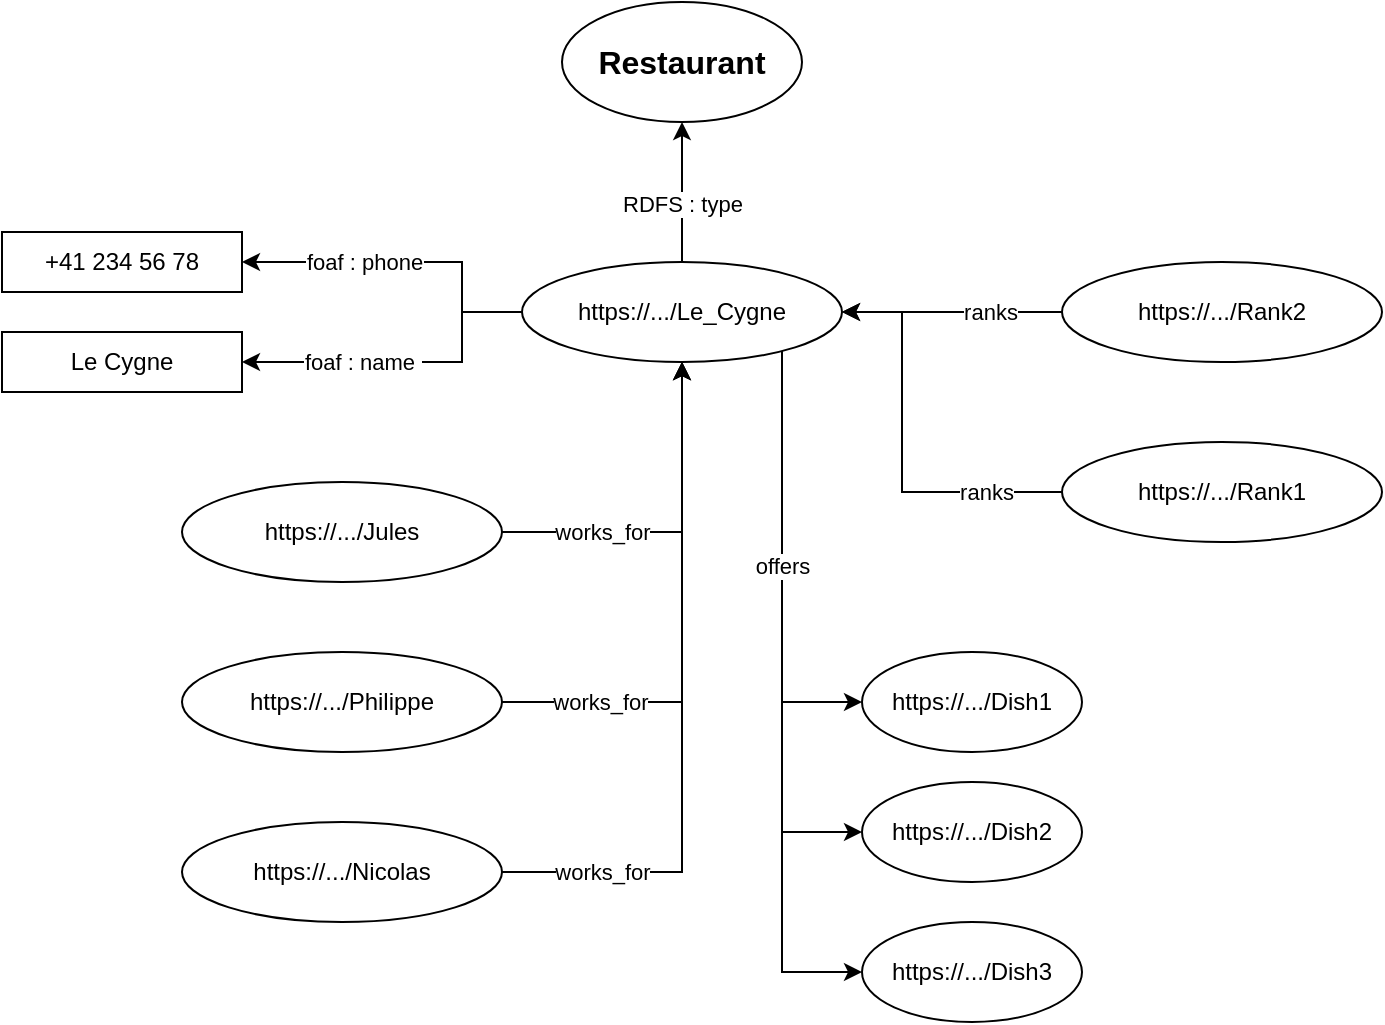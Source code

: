 <mxfile version="13.0.9">
    <diagram id="6hGFLwfOUW9BJ-s0fimq" name="Page-1">
        <mxGraphModel dx="1222" dy="579" grid="1" gridSize="10" guides="1" tooltips="1" connect="1" arrows="1" fold="1" page="0" pageScale="1" pageWidth="827" pageHeight="1169" background="none" math="0" shadow="0">
            <root>
                <mxCell id="0"/>
                <mxCell id="1" parent="0"/>
                <mxCell id="62" style="edgeStyle=orthogonalEdgeStyle;rounded=0;orthogonalLoop=1;jettySize=auto;html=1;entryX=0;entryY=0.5;entryDx=0;entryDy=0;" parent="1" source="2" target="57" edge="1">
                    <mxGeometry relative="1" as="geometry">
                        <Array as="points">
                            <mxPoint x="380" y="275"/>
                            <mxPoint x="380" y="535"/>
                        </Array>
                    </mxGeometry>
                </mxCell>
                <mxCell id="63" style="edgeStyle=orthogonalEdgeStyle;rounded=0;orthogonalLoop=1;jettySize=auto;html=1;entryX=0;entryY=0.5;entryDx=0;entryDy=0;" parent="1" source="2" target="58" edge="1">
                    <mxGeometry relative="1" as="geometry">
                        <Array as="points">
                            <mxPoint x="380" y="275"/>
                            <mxPoint x="380" y="605"/>
                        </Array>
                    </mxGeometry>
                </mxCell>
                <mxCell id="61" value="offers" style="edgeStyle=orthogonalEdgeStyle;rounded=0;orthogonalLoop=1;jettySize=auto;html=1;entryX=0;entryY=0.5;entryDx=0;entryDy=0;" parent="1" source="2" target="24" edge="1">
                    <mxGeometry relative="1" as="geometry">
                        <Array as="points">
                            <mxPoint x="380" y="275"/>
                            <mxPoint x="380" y="470"/>
                        </Array>
                    </mxGeometry>
                </mxCell>
                <mxCell id="18" style="edgeStyle=orthogonalEdgeStyle;rounded=0;orthogonalLoop=1;jettySize=auto;html=1;entryX=0.5;entryY=1;entryDx=0;entryDy=0;" parent="1" source="2" target="17" edge="1">
                    <mxGeometry relative="1" as="geometry"/>
                </mxCell>
                <mxCell id="21" value="RDFS : type" style="edgeLabel;html=1;align=center;verticalAlign=middle;resizable=0;points=[];" parent="18" vertex="1" connectable="0">
                    <mxGeometry x="-0.326" y="-1" relative="1" as="geometry">
                        <mxPoint x="-1" y="-6" as="offset"/>
                    </mxGeometry>
                </mxCell>
                <mxCell id="19" style="edgeStyle=orthogonalEdgeStyle;rounded=0;orthogonalLoop=1;jettySize=auto;html=1;entryX=1;entryY=0.5;entryDx=0;entryDy=0;" parent="1" source="2" target="3" edge="1">
                    <mxGeometry relative="1" as="geometry">
                        <Array as="points">
                            <mxPoint x="220" y="275"/>
                            <mxPoint x="220" y="250"/>
                        </Array>
                    </mxGeometry>
                </mxCell>
                <mxCell id="46" value="foaf : phone" style="edgeLabel;html=1;align=center;verticalAlign=middle;resizable=0;points=[];" parent="19" vertex="1" connectable="0">
                    <mxGeometry x="0.463" y="-1" relative="1" as="geometry">
                        <mxPoint x="15.83" y="1" as="offset"/>
                    </mxGeometry>
                </mxCell>
                <mxCell id="20" style="edgeStyle=orthogonalEdgeStyle;rounded=0;orthogonalLoop=1;jettySize=auto;html=1;entryX=1;entryY=0.5;entryDx=0;entryDy=0;" parent="1" source="2" target="11" edge="1">
                    <mxGeometry relative="1" as="geometry">
                        <Array as="points">
                            <mxPoint x="220" y="275"/>
                            <mxPoint x="220" y="300"/>
                        </Array>
                    </mxGeometry>
                </mxCell>
                <mxCell id="48" value="foaf : name&amp;nbsp;" style="edgeLabel;html=1;align=center;verticalAlign=middle;resizable=0;points=[];" parent="20" vertex="1" connectable="0">
                    <mxGeometry x="0.543" y="-1" relative="1" as="geometry">
                        <mxPoint x="22.5" y="1" as="offset"/>
                    </mxGeometry>
                </mxCell>
                <mxCell id="2" value="https://.../Le_Cygne" style="ellipse;whiteSpace=wrap;html=1;" parent="1" vertex="1">
                    <mxGeometry x="250" y="250" width="160" height="50" as="geometry"/>
                </mxCell>
                <mxCell id="3" value="+41 234 56 78" style="rounded=0;whiteSpace=wrap;html=1;" parent="1" vertex="1">
                    <mxGeometry x="-10" y="235" width="120" height="30" as="geometry"/>
                </mxCell>
                <mxCell id="11" value="Le Cygne" style="rounded=0;whiteSpace=wrap;html=1;" parent="1" vertex="1">
                    <mxGeometry x="-10" y="285" width="120" height="30" as="geometry"/>
                </mxCell>
                <mxCell id="17" value="&lt;font style=&quot;font-size: 16px;&quot;&gt;Restaurant&lt;/font&gt;" style="ellipse;whiteSpace=wrap;html=1;fontStyle=1;fontSize=16;" parent="1" vertex="1">
                    <mxGeometry x="270" y="120" width="120" height="60" as="geometry"/>
                </mxCell>
                <mxCell id="31" value="works_for" style="edgeStyle=orthogonalEdgeStyle;rounded=0;orthogonalLoop=1;jettySize=auto;html=1;entryX=0.5;entryY=1;entryDx=0;entryDy=0;" parent="1" source="23" target="2" edge="1">
                    <mxGeometry x="-0.71" relative="1" as="geometry">
                        <mxPoint as="offset"/>
                    </mxGeometry>
                </mxCell>
                <mxCell id="23" value="https://.../Nicolas" style="ellipse;whiteSpace=wrap;html=1;" parent="1" vertex="1">
                    <mxGeometry x="80" y="530" width="160" height="50" as="geometry"/>
                </mxCell>
                <mxCell id="24" value="https://.../Dish1" style="ellipse;whiteSpace=wrap;html=1;" parent="1" vertex="1">
                    <mxGeometry x="420" y="445" width="110" height="50" as="geometry"/>
                </mxCell>
                <mxCell id="55" value="ranks" style="edgeStyle=orthogonalEdgeStyle;rounded=0;orthogonalLoop=1;jettySize=auto;html=1;entryX=1;entryY=0.5;entryDx=0;entryDy=0;" parent="1" source="43" target="2" edge="1">
                    <mxGeometry x="-0.333" relative="1" as="geometry">
                        <mxPoint as="offset"/>
                    </mxGeometry>
                </mxCell>
                <mxCell id="43" value="https://.../Rank2" style="ellipse;whiteSpace=wrap;html=1;" parent="1" vertex="1">
                    <mxGeometry x="520" y="250" width="160" height="50" as="geometry"/>
                </mxCell>
                <mxCell id="56" value="ranks" style="edgeStyle=orthogonalEdgeStyle;rounded=0;orthogonalLoop=1;jettySize=auto;html=1;" parent="1" source="44" edge="1">
                    <mxGeometry x="-0.619" relative="1" as="geometry">
                        <mxPoint x="410" y="275" as="targetPoint"/>
                        <mxPoint as="offset"/>
                        <Array as="points">
                            <mxPoint x="440" y="365"/>
                            <mxPoint x="440" y="275"/>
                        </Array>
                    </mxGeometry>
                </mxCell>
                <mxCell id="44" value="https://.../Rank1" style="ellipse;whiteSpace=wrap;html=1;" parent="1" vertex="1">
                    <mxGeometry x="520" y="340" width="160" height="50" as="geometry"/>
                </mxCell>
                <mxCell id="52" value="works_for" style="edgeStyle=orthogonalEdgeStyle;rounded=0;orthogonalLoop=1;jettySize=auto;html=1;entryX=0.5;entryY=1;entryDx=0;entryDy=0;" parent="1" source="49" target="2" edge="1">
                    <mxGeometry x="-0.429" relative="1" as="geometry">
                        <mxPoint x="330" y="310" as="targetPoint"/>
                        <mxPoint as="offset"/>
                    </mxGeometry>
                </mxCell>
                <mxCell id="49" value="https://.../Jules" style="ellipse;whiteSpace=wrap;html=1;" parent="1" vertex="1">
                    <mxGeometry x="80" y="360" width="160" height="50" as="geometry"/>
                </mxCell>
                <mxCell id="51" style="edgeStyle=orthogonalEdgeStyle;rounded=0;orthogonalLoop=1;jettySize=auto;html=1;entryX=0.5;entryY=1;entryDx=0;entryDy=0;" parent="1" source="50" target="2" edge="1">
                    <mxGeometry relative="1" as="geometry">
                        <Array as="points">
                            <mxPoint x="330" y="470"/>
                        </Array>
                    </mxGeometry>
                </mxCell>
                <mxCell id="54" value="works_for" style="edgeLabel;html=1;align=center;verticalAlign=middle;resizable=0;points=[];" parent="51" vertex="1" connectable="0">
                    <mxGeometry x="-0.698" relative="1" as="geometry">
                        <mxPoint x="9" as="offset"/>
                    </mxGeometry>
                </mxCell>
                <mxCell id="50" value="https://.../Philippe" style="ellipse;whiteSpace=wrap;html=1;" parent="1" vertex="1">
                    <mxGeometry x="80" y="445" width="160" height="50" as="geometry"/>
                </mxCell>
                <mxCell id="57" value="https://.../Dish2" style="ellipse;whiteSpace=wrap;html=1;" parent="1" vertex="1">
                    <mxGeometry x="420" y="510" width="110" height="50" as="geometry"/>
                </mxCell>
                <mxCell id="58" value="https://.../Dish3" style="ellipse;whiteSpace=wrap;html=1;" parent="1" vertex="1">
                    <mxGeometry x="420" y="580" width="110" height="50" as="geometry"/>
                </mxCell>
            </root>
        </mxGraphModel>
    </diagram>
</mxfile>